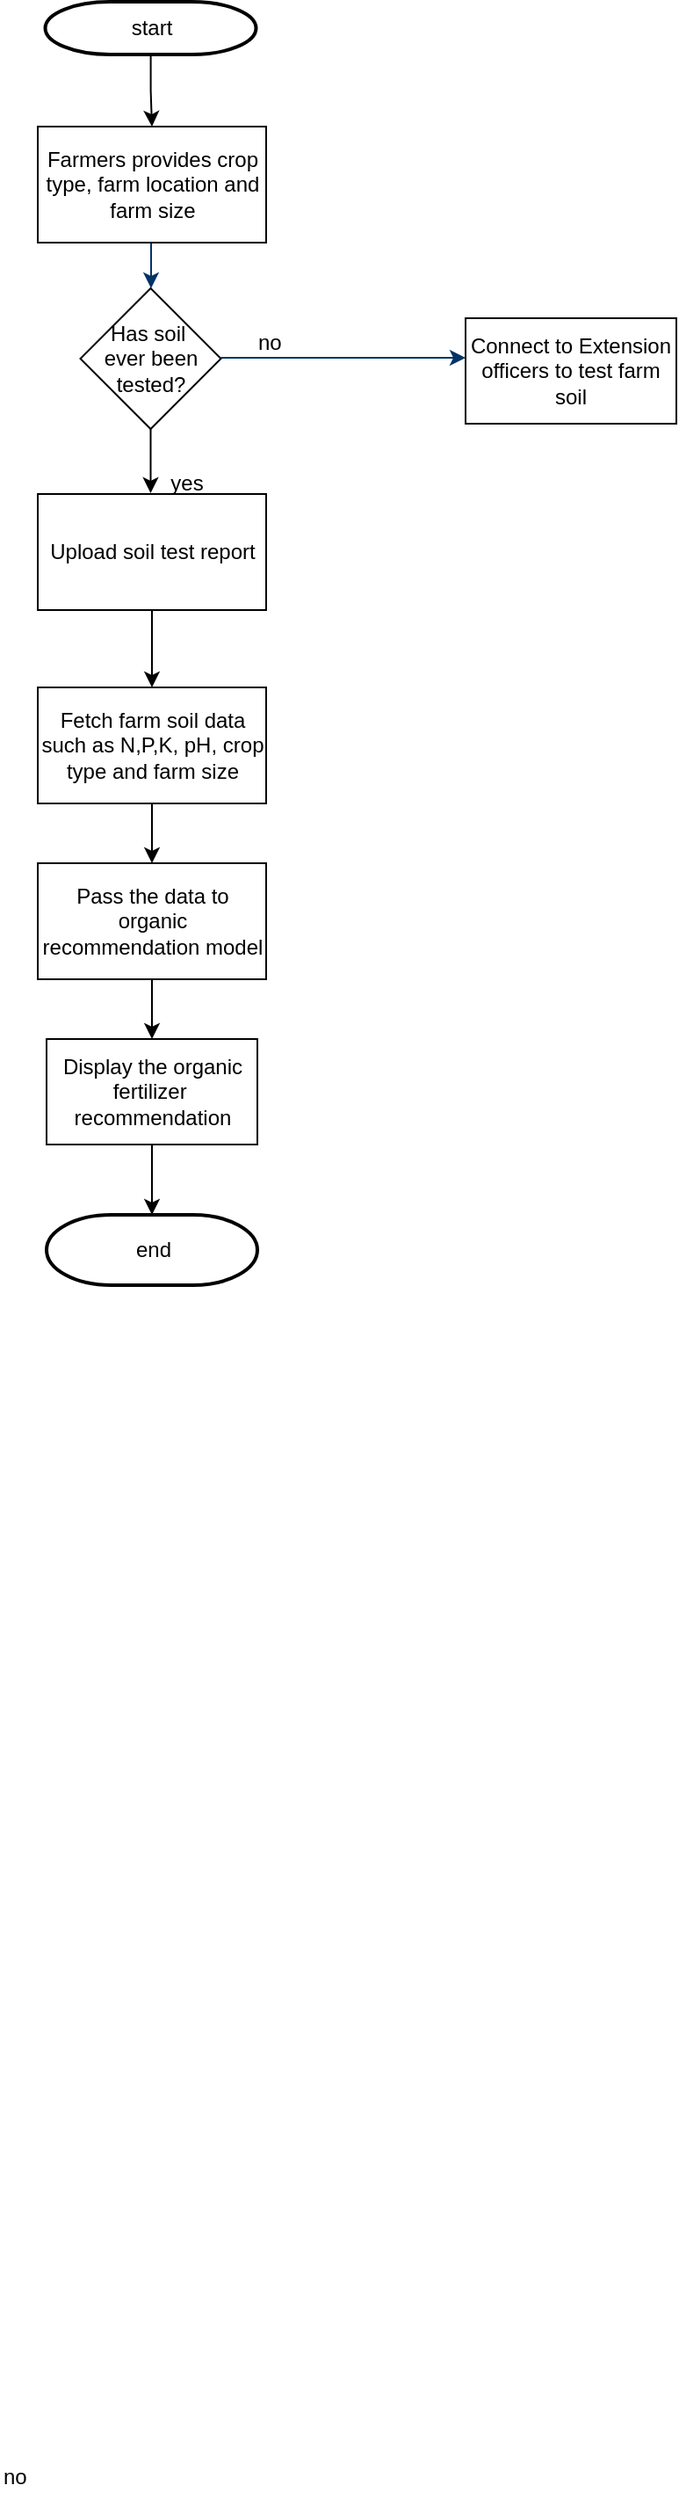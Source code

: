 <mxfile version="21.1.5" type="github">
  <diagram id="C5RBs43oDa-KdzZeNtuy" name="Page-1">
    <mxGraphModel dx="195" dy="470" grid="1" gridSize="10" guides="1" tooltips="1" connect="1" arrows="1" fold="1" page="1" pageScale="1" pageWidth="827" pageHeight="1169" math="0" shadow="0">
      <root>
        <mxCell id="WIyWlLk6GJQsqaUBKTNV-0" />
        <mxCell id="WIyWlLk6GJQsqaUBKTNV-1" parent="WIyWlLk6GJQsqaUBKTNV-0" />
        <mxCell id="80y-1C5riz5RvDaPz8T_-29" value="" style="edgeStyle=orthogonalEdgeStyle;rounded=0;orthogonalLoop=1;jettySize=auto;html=1;" edge="1" parent="WIyWlLk6GJQsqaUBKTNV-1" source="2SWxDL8BZ0JXifuPJzlZ-59" target="80y-1C5riz5RvDaPz8T_-28">
          <mxGeometry relative="1" as="geometry" />
        </mxCell>
        <mxCell id="2SWxDL8BZ0JXifuPJzlZ-59" value="start" style="shape=mxgraph.flowchart.terminator;strokeWidth=2;gradientColor=none;gradientDirection=north;fontStyle=0;html=1;" parent="WIyWlLk6GJQsqaUBKTNV-1" vertex="1">
          <mxGeometry x="160.75" y="620" width="120" height="30" as="geometry" />
        </mxCell>
        <mxCell id="2SWxDL8BZ0JXifuPJzlZ-112" value="no" style="text;fontStyle=0;html=1;strokeColor=none;gradientColor=none;fillColor=none;strokeWidth=2;" parent="WIyWlLk6GJQsqaUBKTNV-1" vertex="1">
          <mxGeometry x="135" y="2014" width="40" height="26" as="geometry" />
        </mxCell>
        <mxCell id="80y-1C5riz5RvDaPz8T_-32" value="" style="edgeStyle=orthogonalEdgeStyle;rounded=0;orthogonalLoop=1;jettySize=auto;html=1;" edge="1" parent="WIyWlLk6GJQsqaUBKTNV-1" source="2SWxDL8BZ0JXifuPJzlZ-124" target="2SWxDL8BZ0JXifuPJzlZ-133">
          <mxGeometry relative="1" as="geometry" />
        </mxCell>
        <mxCell id="2SWxDL8BZ0JXifuPJzlZ-124" value="Display the organic&lt;br&gt;fertilizer&amp;nbsp;&lt;br&gt;recommendation" style="rounded=0;whiteSpace=wrap;html=1;" parent="WIyWlLk6GJQsqaUBKTNV-1" vertex="1">
          <mxGeometry x="161.5" y="1210" width="120" height="60" as="geometry" />
        </mxCell>
        <mxCell id="2SWxDL8BZ0JXifuPJzlZ-133" value="end" style="shape=mxgraph.flowchart.terminator;strokeWidth=2;gradientColor=none;gradientDirection=north;fontStyle=0;html=1;" parent="WIyWlLk6GJQsqaUBKTNV-1" vertex="1">
          <mxGeometry x="161.5" y="1310" width="120" height="40" as="geometry" />
        </mxCell>
        <mxCell id="2SWxDL8BZ0JXifuPJzlZ-151" value="" style="edgeStyle=elbowEdgeStyle;elbow=horizontal;fontColor=#001933;fontStyle=1;strokeColor=#003366;strokeWidth=1;html=1;rounded=0;entryX=0.5;entryY=0;entryDx=0;entryDy=0;entryPerimeter=0;" parent="WIyWlLk6GJQsqaUBKTNV-1" target="2SWxDL8BZ0JXifuPJzlZ-150" edge="1">
          <mxGeometry x="-100" y="390" width="100" height="100" as="geometry">
            <mxPoint x="221" y="750" as="sourcePoint" />
            <mxPoint x="221" y="950" as="targetPoint" />
          </mxGeometry>
        </mxCell>
        <mxCell id="80y-1C5riz5RvDaPz8T_-7" style="edgeStyle=orthogonalEdgeStyle;rounded=0;orthogonalLoop=1;jettySize=auto;html=1;exitX=0.5;exitY=1;exitDx=0;exitDy=0;" edge="1" parent="WIyWlLk6GJQsqaUBKTNV-1" source="80y-1C5riz5RvDaPz8T_-0">
          <mxGeometry relative="1" as="geometry">
            <mxPoint x="221" y="940" as="targetPoint" />
          </mxGeometry>
        </mxCell>
        <mxCell id="80y-1C5riz5RvDaPz8T_-25" style="edgeStyle=orthogonalEdgeStyle;rounded=0;orthogonalLoop=1;jettySize=auto;html=1;exitX=0.5;exitY=1;exitDx=0;exitDy=0;entryX=0;entryY=0.75;entryDx=0;entryDy=0;" edge="1" parent="WIyWlLk6GJQsqaUBKTNV-1" source="2SWxDL8BZ0JXifuPJzlZ-150" target="2SWxDL8BZ0JXifuPJzlZ-152">
          <mxGeometry relative="1" as="geometry" />
        </mxCell>
        <mxCell id="2SWxDL8BZ0JXifuPJzlZ-150" value="Has soil&amp;nbsp;&lt;br&gt;ever been tested?" style="rhombus;whiteSpace=wrap;html=1;" parent="WIyWlLk6GJQsqaUBKTNV-1" vertex="1">
          <mxGeometry x="180.75" y="783" width="80" height="80" as="geometry" />
        </mxCell>
        <mxCell id="2SWxDL8BZ0JXifuPJzlZ-152" value="yes" style="text;fontStyle=0;html=1;strokeColor=none;gradientColor=none;fillColor=none;strokeWidth=2;align=center;" parent="WIyWlLk6GJQsqaUBKTNV-1" vertex="1">
          <mxGeometry x="220.75" y="880" width="40" height="26" as="geometry" />
        </mxCell>
        <mxCell id="2SWxDL8BZ0JXifuPJzlZ-153" value="" style="edgeStyle=elbowEdgeStyle;elbow=horizontal;exitX=0;exitY=1;fontStyle=1;strokeColor=#003366;strokeWidth=1;html=1;rounded=0;exitDx=0;exitDy=0;entryX=0;entryY=0.375;entryDx=0;entryDy=0;entryPerimeter=0;" parent="WIyWlLk6GJQsqaUBKTNV-1" target="2SWxDL8BZ0JXifuPJzlZ-154" edge="1">
          <mxGeometry x="-4.25" y="-433.5" width="100" height="100" as="geometry">
            <mxPoint x="260.75" y="822.5" as="sourcePoint" />
            <mxPoint x="505.75" y="822.5" as="targetPoint" />
            <Array as="points">
              <mxPoint x="380.75" y="766.5" />
            </Array>
          </mxGeometry>
        </mxCell>
        <mxCell id="2SWxDL8BZ0JXifuPJzlZ-154" value="Connect to Extension officers to test farm soil" style="rounded=0;whiteSpace=wrap;html=1;" parent="WIyWlLk6GJQsqaUBKTNV-1" vertex="1">
          <mxGeometry x="400" y="800" width="120" height="60" as="geometry" />
        </mxCell>
        <mxCell id="EBEWh_KZYFdhPImdMf1g-3" value="no" style="text;fontStyle=0;html=1;strokeColor=none;gradientColor=none;fillColor=none;strokeWidth=2;" parent="WIyWlLk6GJQsqaUBKTNV-1" vertex="1">
          <mxGeometry x="280" y="800" width="40" height="26" as="geometry" />
        </mxCell>
        <mxCell id="80y-1C5riz5RvDaPz8T_-24" style="edgeStyle=orthogonalEdgeStyle;rounded=0;orthogonalLoop=1;jettySize=auto;html=1;entryX=0.5;entryY=0;entryDx=0;entryDy=0;entryPerimeter=0;" edge="1" parent="WIyWlLk6GJQsqaUBKTNV-1" source="80y-1C5riz5RvDaPz8T_-0">
          <mxGeometry relative="1" as="geometry">
            <mxPoint x="221.5" y="1010" as="targetPoint" />
          </mxGeometry>
        </mxCell>
        <mxCell id="80y-1C5riz5RvDaPz8T_-0" value="Upload soil test report" style="rounded=0;whiteSpace=wrap;html=1;" vertex="1" parent="WIyWlLk6GJQsqaUBKTNV-1">
          <mxGeometry x="156.5" y="900" width="130" height="66" as="geometry" />
        </mxCell>
        <mxCell id="80y-1C5riz5RvDaPz8T_-30" value="" style="edgeStyle=orthogonalEdgeStyle;rounded=0;orthogonalLoop=1;jettySize=auto;html=1;" edge="1" parent="WIyWlLk6GJQsqaUBKTNV-1" source="80y-1C5riz5RvDaPz8T_-26" target="80y-1C5riz5RvDaPz8T_-27">
          <mxGeometry relative="1" as="geometry" />
        </mxCell>
        <mxCell id="80y-1C5riz5RvDaPz8T_-26" value="Fetch farm soil data such as N,P,K, pH, crop type and farm size" style="rounded=0;whiteSpace=wrap;html=1;" vertex="1" parent="WIyWlLk6GJQsqaUBKTNV-1">
          <mxGeometry x="156.5" y="1010" width="130" height="66" as="geometry" />
        </mxCell>
        <mxCell id="80y-1C5riz5RvDaPz8T_-31" value="" style="edgeStyle=orthogonalEdgeStyle;rounded=0;orthogonalLoop=1;jettySize=auto;html=1;" edge="1" parent="WIyWlLk6GJQsqaUBKTNV-1" source="80y-1C5riz5RvDaPz8T_-27" target="2SWxDL8BZ0JXifuPJzlZ-124">
          <mxGeometry relative="1" as="geometry" />
        </mxCell>
        <mxCell id="80y-1C5riz5RvDaPz8T_-27" value="Pass the data to organic recommendation model" style="rounded=0;whiteSpace=wrap;html=1;" vertex="1" parent="WIyWlLk6GJQsqaUBKTNV-1">
          <mxGeometry x="156.5" y="1110" width="130" height="66" as="geometry" />
        </mxCell>
        <mxCell id="80y-1C5riz5RvDaPz8T_-28" value="Farmers provides crop type, farm location and farm size" style="rounded=0;whiteSpace=wrap;html=1;" vertex="1" parent="WIyWlLk6GJQsqaUBKTNV-1">
          <mxGeometry x="156.5" y="691" width="130" height="66" as="geometry" />
        </mxCell>
      </root>
    </mxGraphModel>
  </diagram>
</mxfile>
